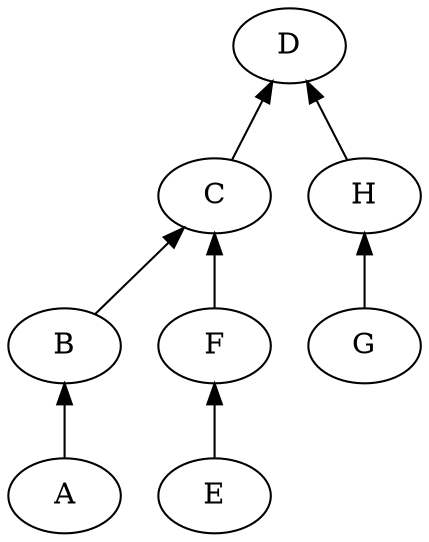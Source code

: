 digraph {
    rankdir=BT
    "A" -> "B"
    "B" -> "C"
    "C" -> "D"
    "E" -> "F"
    "F" -> "C"
    "G" -> "H"
    "H" -> "D"
}
